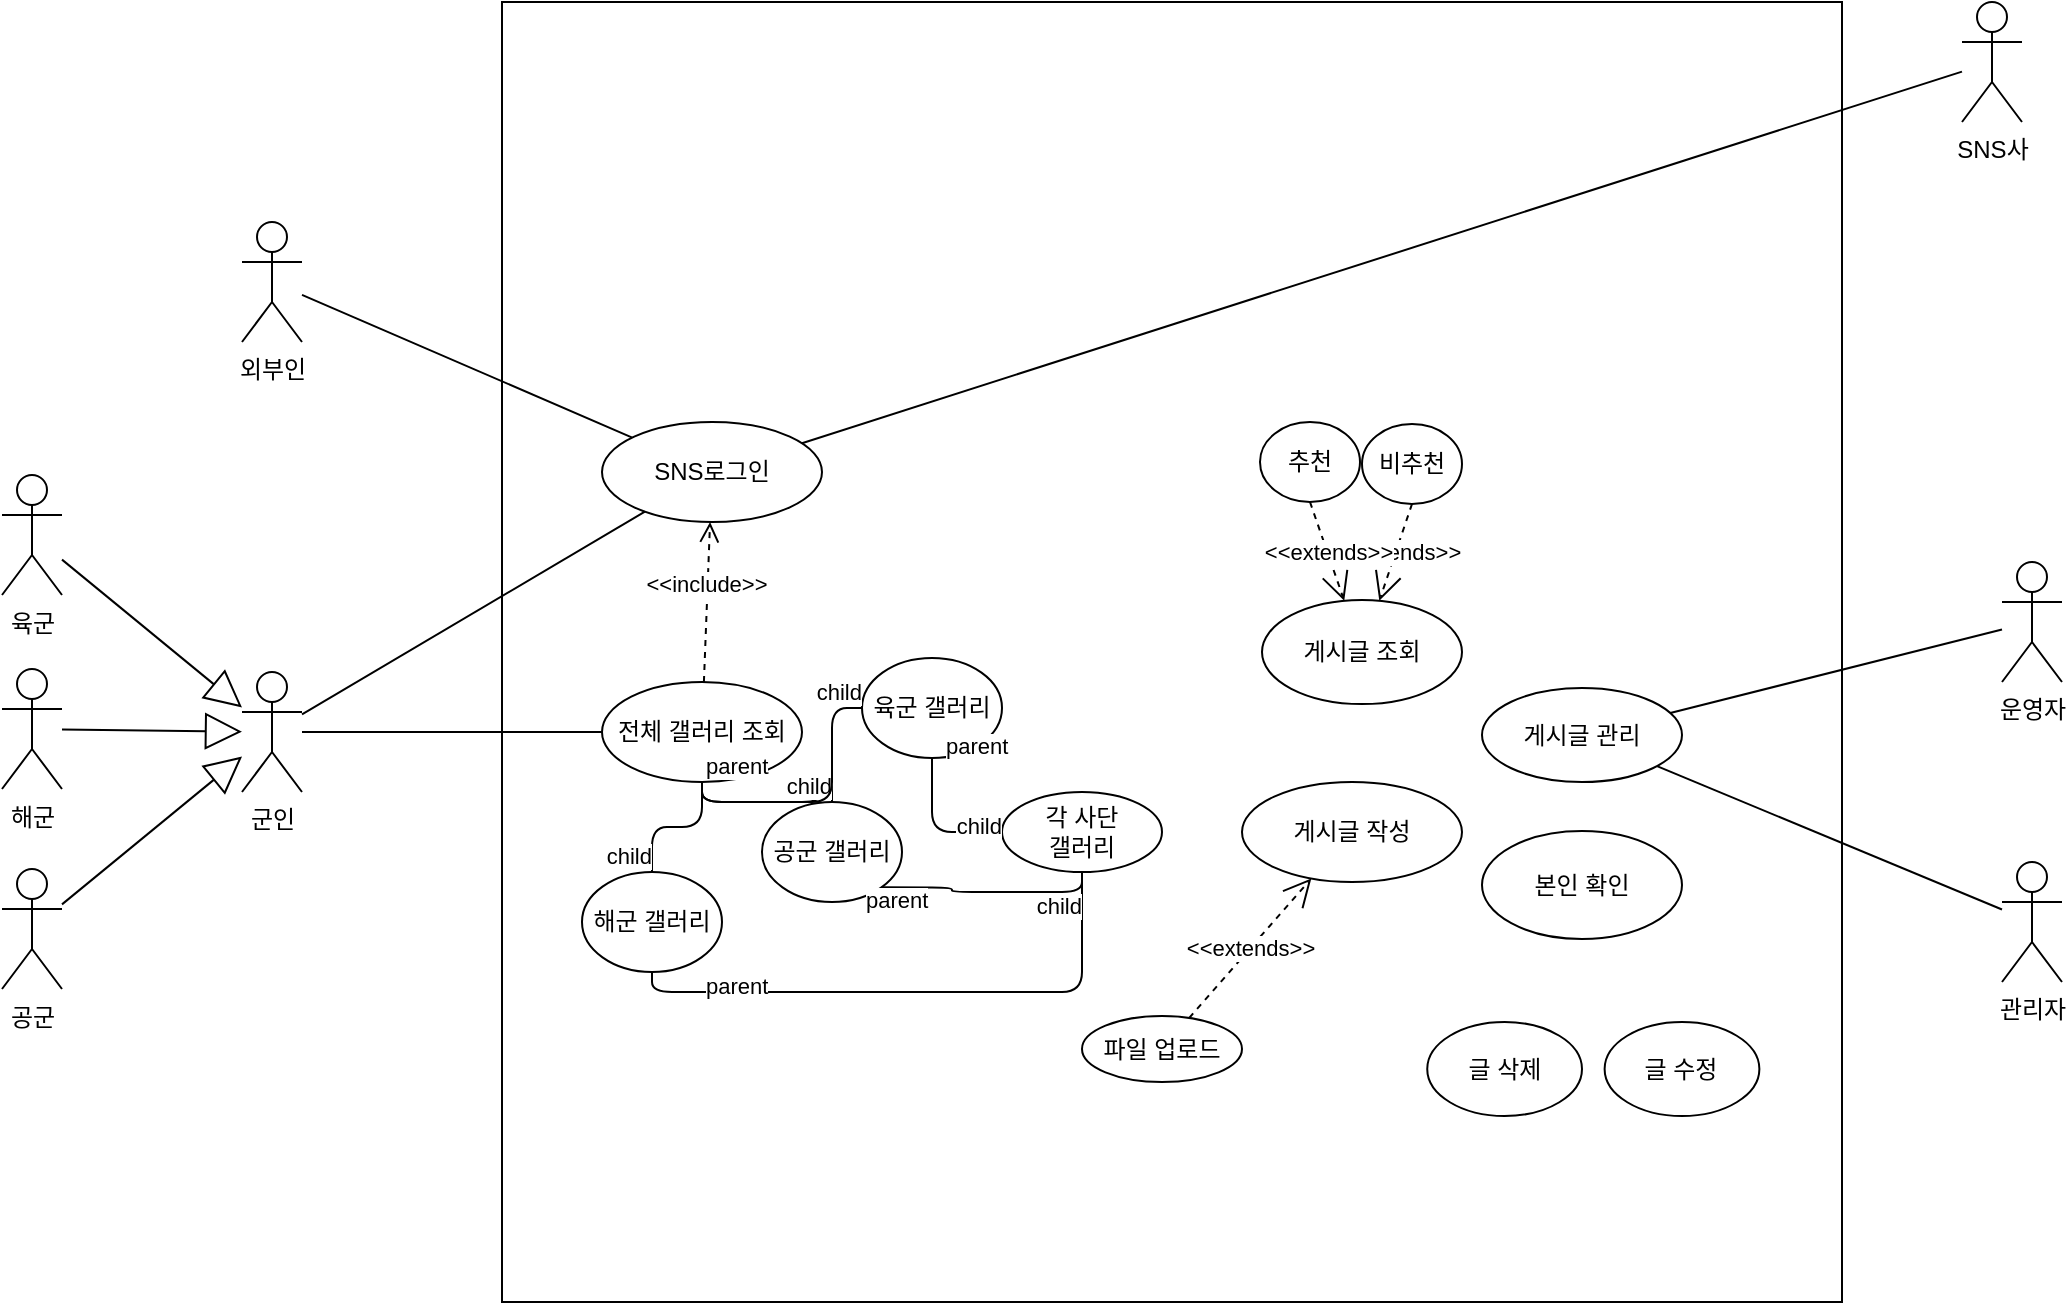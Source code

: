 <mxfile version="14.7.3" type="device"><diagram id="fEvN27BBxN914yhhuJxu" name="Page-1"><mxGraphModel dx="1422" dy="762" grid="1" gridSize="10" guides="1" tooltips="1" connect="1" arrows="1" fold="1" page="1" pageScale="1" pageWidth="1169" pageHeight="826" background="none" math="0" shadow="0"><root><mxCell id="0"/><mxCell id="1" parent="0"/><mxCell id="TE5PAtSEj2gvA7fI9ttA-41" value="군인" style="shape=umlActor;verticalLabelPosition=bottom;verticalAlign=top;html=1;outlineConnect=0;" parent="1" vertex="1"><mxGeometry x="180" y="395" width="30" height="60" as="geometry"/></mxCell><mxCell id="TE5PAtSEj2gvA7fI9ttA-46" value="해군" style="shape=umlActor;verticalLabelPosition=bottom;verticalAlign=top;html=1;outlineConnect=0;" parent="1" vertex="1"><mxGeometry x="60" y="393.5" width="30" height="60" as="geometry"/></mxCell><mxCell id="TE5PAtSEj2gvA7fI9ttA-48" value="공군" style="shape=umlActor;verticalLabelPosition=bottom;verticalAlign=top;html=1;outlineConnect=0;" parent="1" vertex="1"><mxGeometry x="60" y="493.5" width="30" height="60" as="geometry"/></mxCell><mxCell id="TE5PAtSEj2gvA7fI9ttA-50" value="육군&lt;br&gt;" style="shape=umlActor;verticalLabelPosition=bottom;verticalAlign=top;html=1;outlineConnect=0;" parent="1" vertex="1"><mxGeometry x="60" y="296.5" width="30" height="60" as="geometry"/></mxCell><mxCell id="TE5PAtSEj2gvA7fI9ttA-66" value="" style="rounded=0;whiteSpace=wrap;html=1;" parent="1" vertex="1"><mxGeometry x="310" y="60" width="670" height="650" as="geometry"/></mxCell><mxCell id="TE5PAtSEj2gvA7fI9ttA-67" value="SNS로그인" style="ellipse;whiteSpace=wrap;html=1;" parent="1" vertex="1"><mxGeometry x="360" y="270" width="110" height="50" as="geometry"/></mxCell><mxCell id="TE5PAtSEj2gvA7fI9ttA-68" value="게시글 작성" style="ellipse;whiteSpace=wrap;html=1;" parent="1" vertex="1"><mxGeometry x="680" y="450" width="110" height="50" as="geometry"/></mxCell><mxCell id="TE5PAtSEj2gvA7fI9ttA-69" value="파일 업로드" style="ellipse;whiteSpace=wrap;html=1;" parent="1" vertex="1"><mxGeometry x="600" y="567" width="80" height="33" as="geometry"/></mxCell><mxCell id="TE5PAtSEj2gvA7fI9ttA-82" value="" style="endArrow=block;endSize=16;endFill=0;html=1;" parent="1" source="TE5PAtSEj2gvA7fI9ttA-50" target="TE5PAtSEj2gvA7fI9ttA-41" edge="1"><mxGeometry width="160" relative="1" as="geometry"><mxPoint x="100" y="615" as="sourcePoint"/><mxPoint x="260" y="615" as="targetPoint"/></mxGeometry></mxCell><mxCell id="TE5PAtSEj2gvA7fI9ttA-83" value="" style="endArrow=block;endSize=16;endFill=0;html=1;" parent="1" source="TE5PAtSEj2gvA7fI9ttA-48" target="TE5PAtSEj2gvA7fI9ttA-41" edge="1"><mxGeometry width="160" relative="1" as="geometry"><mxPoint x="550" y="465" as="sourcePoint"/><mxPoint x="710" y="465" as="targetPoint"/></mxGeometry></mxCell><mxCell id="TE5PAtSEj2gvA7fI9ttA-84" value="" style="endArrow=block;endSize=16;endFill=0;html=1;" parent="1" source="TE5PAtSEj2gvA7fI9ttA-46" target="TE5PAtSEj2gvA7fI9ttA-41" edge="1"><mxGeometry width="160" relative="1" as="geometry"><mxPoint x="20" y="625" as="sourcePoint"/><mxPoint x="180" y="625" as="targetPoint"/></mxGeometry></mxCell><mxCell id="TE5PAtSEj2gvA7fI9ttA-95" value="" style="endArrow=none;html=1;" parent="1" source="TE5PAtSEj2gvA7fI9ttA-41" target="TE5PAtSEj2gvA7fI9ttA-67" edge="1"><mxGeometry width="50" height="50" relative="1" as="geometry"><mxPoint x="550" y="410" as="sourcePoint"/><mxPoint x="600" y="360" as="targetPoint"/></mxGeometry></mxCell><mxCell id="TE5PAtSEj2gvA7fI9ttA-96" value="SNS사" style="shape=umlActor;verticalLabelPosition=bottom;verticalAlign=top;html=1;outlineConnect=0;" parent="1" vertex="1"><mxGeometry x="1040" y="60" width="30" height="60" as="geometry"/></mxCell><mxCell id="TE5PAtSEj2gvA7fI9ttA-97" value="" style="endArrow=none;html=1;" parent="1" source="TE5PAtSEj2gvA7fI9ttA-67" target="TE5PAtSEj2gvA7fI9ttA-96" edge="1"><mxGeometry width="50" height="50" relative="1" as="geometry"><mxPoint x="530" y="410" as="sourcePoint"/><mxPoint x="580" y="360" as="targetPoint"/></mxGeometry></mxCell><mxCell id="TE5PAtSEj2gvA7fI9ttA-99" value="관리자" style="shape=umlActor;verticalLabelPosition=bottom;verticalAlign=top;html=1;" parent="1" vertex="1"><mxGeometry x="1060" y="490" width="30" height="60" as="geometry"/></mxCell><mxCell id="TE5PAtSEj2gvA7fI9ttA-100" value="운영자" style="shape=umlActor;verticalLabelPosition=bottom;verticalAlign=top;html=1;" parent="1" vertex="1"><mxGeometry x="1060" y="340" width="30" height="60" as="geometry"/></mxCell><mxCell id="TE5PAtSEj2gvA7fI9ttA-101" value="추천" style="ellipse;whiteSpace=wrap;html=1;" parent="1" vertex="1"><mxGeometry x="689" y="270" width="50" height="40" as="geometry"/></mxCell><mxCell id="TE5PAtSEj2gvA7fI9ttA-102" value="비추천" style="ellipse;whiteSpace=wrap;html=1;" parent="1" vertex="1"><mxGeometry x="740" y="271" width="50" height="40" as="geometry"/></mxCell><mxCell id="TE5PAtSEj2gvA7fI9ttA-108" value="게시글 조회" style="ellipse;whiteSpace=wrap;html=1;" parent="1" vertex="1"><mxGeometry x="690" y="359" width="100" height="52" as="geometry"/></mxCell><mxCell id="TE5PAtSEj2gvA7fI9ttA-112" value="전체 갤러리 조회" style="ellipse;whiteSpace=wrap;html=1;" parent="1" vertex="1"><mxGeometry x="360" y="400" width="100" height="50" as="geometry"/></mxCell><mxCell id="TE5PAtSEj2gvA7fI9ttA-113" value="육군 갤러리" style="ellipse;whiteSpace=wrap;html=1;" parent="1" vertex="1"><mxGeometry x="490" y="388" width="70" height="50" as="geometry"/></mxCell><mxCell id="TE5PAtSEj2gvA7fI9ttA-114" value="공군 갤러리" style="ellipse;whiteSpace=wrap;html=1;" parent="1" vertex="1"><mxGeometry x="440" y="460" width="70" height="50" as="geometry"/></mxCell><mxCell id="TE5PAtSEj2gvA7fI9ttA-115" value="해군 갤러리" style="ellipse;whiteSpace=wrap;html=1;" parent="1" vertex="1"><mxGeometry x="350" y="495" width="70" height="50" as="geometry"/></mxCell><mxCell id="TE5PAtSEj2gvA7fI9ttA-117" value="각 사단&lt;br&gt;갤러리" style="ellipse;whiteSpace=wrap;html=1;" parent="1" vertex="1"><mxGeometry x="560" y="455" width="80" height="40" as="geometry"/></mxCell><mxCell id="TE5PAtSEj2gvA7fI9ttA-121" value="" style="endArrow=none;html=1;" parent="1" source="TE5PAtSEj2gvA7fI9ttA-41" target="TE5PAtSEj2gvA7fI9ttA-112" edge="1"><mxGeometry width="50" height="50" relative="1" as="geometry"><mxPoint x="200" y="488.68" as="sourcePoint"/><mxPoint x="381.003" y="472.752" as="targetPoint"/></mxGeometry></mxCell><mxCell id="TE5PAtSEj2gvA7fI9ttA-126" value="외부인" style="shape=umlActor;verticalLabelPosition=bottom;verticalAlign=top;html=1;" parent="1" vertex="1"><mxGeometry x="180" y="170" width="30" height="60" as="geometry"/></mxCell><mxCell id="TE5PAtSEj2gvA7fI9ttA-129" value="" style="endArrow=none;html=1;" parent="1" source="TE5PAtSEj2gvA7fI9ttA-126" target="TE5PAtSEj2gvA7fI9ttA-67" edge="1"><mxGeometry width="50" height="50" relative="1" as="geometry"><mxPoint x="180" y="460.481" as="sourcePoint"/><mxPoint x="392.974" y="325.324" as="targetPoint"/></mxGeometry></mxCell><mxCell id="TE5PAtSEj2gvA7fI9ttA-133" value="게시글 관리" style="ellipse;whiteSpace=wrap;html=1;" parent="1" vertex="1"><mxGeometry x="800" y="403" width="100" height="47" as="geometry"/></mxCell><mxCell id="TE5PAtSEj2gvA7fI9ttA-134" value="본인 확인" style="ellipse;whiteSpace=wrap;html=1;" parent="1" vertex="1"><mxGeometry x="800" y="474.5" width="100" height="54" as="geometry"/></mxCell><mxCell id="TE5PAtSEj2gvA7fI9ttA-135" value="" style="endArrow=none;html=1;" parent="1" source="TE5PAtSEj2gvA7fI9ttA-133" target="TE5PAtSEj2gvA7fI9ttA-99" edge="1"><mxGeometry width="50" height="50" relative="1" as="geometry"><mxPoint x="550" y="683.712" as="sourcePoint"/><mxPoint x="927" y="588.5" as="targetPoint"/></mxGeometry></mxCell><mxCell id="TE5PAtSEj2gvA7fI9ttA-136" value="" style="endArrow=none;html=1;" parent="1" source="TE5PAtSEj2gvA7fI9ttA-133" target="TE5PAtSEj2gvA7fI9ttA-100" edge="1"><mxGeometry width="50" height="50" relative="1" as="geometry"><mxPoint x="944.278" y="463.153" as="sourcePoint"/><mxPoint x="1070" y="522.884" as="targetPoint"/></mxGeometry></mxCell><mxCell id="TE5PAtSEj2gvA7fI9ttA-140" value="글 삭제" style="ellipse;whiteSpace=wrap;html=1;" parent="1" vertex="1"><mxGeometry x="772.62" y="570" width="77.38" height="47" as="geometry"/></mxCell><mxCell id="TE5PAtSEj2gvA7fI9ttA-141" value="글 수정" style="ellipse;whiteSpace=wrap;html=1;" parent="1" vertex="1"><mxGeometry x="861.31" y="570" width="77.38" height="47" as="geometry"/></mxCell><mxCell id="TE5PAtSEj2gvA7fI9ttA-143" value="&amp;lt;&amp;lt;include&amp;gt;&amp;gt;" style="html=1;verticalAlign=bottom;endArrow=open;dashed=1;endSize=8;" parent="1" source="TE5PAtSEj2gvA7fI9ttA-112" target="TE5PAtSEj2gvA7fI9ttA-67" edge="1"><mxGeometry relative="1" as="geometry"><mxPoint x="620" y="390" as="sourcePoint"/><mxPoint x="540" y="390" as="targetPoint"/></mxGeometry></mxCell><mxCell id="TE5PAtSEj2gvA7fI9ttA-144" value="" style="endArrow=none;html=1;edgeStyle=orthogonalEdgeStyle;" parent="1" source="TE5PAtSEj2gvA7fI9ttA-112" target="TE5PAtSEj2gvA7fI9ttA-114" edge="1"><mxGeometry relative="1" as="geometry"><mxPoint x="500" y="390" as="sourcePoint"/><mxPoint x="660" y="390" as="targetPoint"/></mxGeometry></mxCell><mxCell id="TE5PAtSEj2gvA7fI9ttA-145" value="parent" style="edgeLabel;resizable=0;html=1;align=left;verticalAlign=bottom;" parent="TE5PAtSEj2gvA7fI9ttA-144" connectable="0" vertex="1"><mxGeometry x="-1" relative="1" as="geometry"/></mxCell><mxCell id="TE5PAtSEj2gvA7fI9ttA-146" value="child" style="edgeLabel;resizable=0;html=1;align=right;verticalAlign=bottom;" parent="TE5PAtSEj2gvA7fI9ttA-144" connectable="0" vertex="1"><mxGeometry x="1" relative="1" as="geometry"/></mxCell><mxCell id="TE5PAtSEj2gvA7fI9ttA-147" value="" style="endArrow=none;html=1;edgeStyle=orthogonalEdgeStyle;" parent="1" source="TE5PAtSEj2gvA7fI9ttA-112" target="TE5PAtSEj2gvA7fI9ttA-115" edge="1"><mxGeometry relative="1" as="geometry"><mxPoint x="180" y="581" as="sourcePoint"/><mxPoint x="485" y="470" as="targetPoint"/><Array as="points"/></mxGeometry></mxCell><mxCell id="TE5PAtSEj2gvA7fI9ttA-148" value="parent" style="edgeLabel;resizable=0;html=1;align=left;verticalAlign=bottom;" parent="TE5PAtSEj2gvA7fI9ttA-147" connectable="0" vertex="1"><mxGeometry x="-1" relative="1" as="geometry"/></mxCell><mxCell id="TE5PAtSEj2gvA7fI9ttA-149" value="child" style="edgeLabel;resizable=0;html=1;align=right;verticalAlign=bottom;" parent="TE5PAtSEj2gvA7fI9ttA-147" connectable="0" vertex="1"><mxGeometry x="1" relative="1" as="geometry"/></mxCell><mxCell id="TE5PAtSEj2gvA7fI9ttA-153" value="" style="endArrow=none;html=1;edgeStyle=orthogonalEdgeStyle;exitX=0.5;exitY=1;exitDx=0;exitDy=0;entryX=0;entryY=0.5;entryDx=0;entryDy=0;" parent="1" source="TE5PAtSEj2gvA7fI9ttA-112" target="TE5PAtSEj2gvA7fI9ttA-113" edge="1"><mxGeometry relative="1" as="geometry"><mxPoint x="340" y="580" as="sourcePoint"/><mxPoint x="90" y="770" as="targetPoint"/><Array as="points"/></mxGeometry></mxCell><mxCell id="TE5PAtSEj2gvA7fI9ttA-154" value="parent" style="edgeLabel;resizable=0;html=1;align=left;verticalAlign=bottom;" parent="TE5PAtSEj2gvA7fI9ttA-153" connectable="0" vertex="1"><mxGeometry x="-1" relative="1" as="geometry"/></mxCell><mxCell id="TE5PAtSEj2gvA7fI9ttA-155" value="child" style="edgeLabel;resizable=0;html=1;align=right;verticalAlign=bottom;" parent="TE5PAtSEj2gvA7fI9ttA-153" connectable="0" vertex="1"><mxGeometry x="1" relative="1" as="geometry"/></mxCell><mxCell id="TE5PAtSEj2gvA7fI9ttA-156" value="" style="endArrow=none;html=1;edgeStyle=orthogonalEdgeStyle;exitX=0.5;exitY=1;exitDx=0;exitDy=0;entryX=0.5;entryY=1;entryDx=0;entryDy=0;" parent="1" source="TE5PAtSEj2gvA7fI9ttA-115" target="TE5PAtSEj2gvA7fI9ttA-117" edge="1"><mxGeometry relative="1" as="geometry"><mxPoint x="380" y="610" as="sourcePoint"/><mxPoint x="100" y="860" as="targetPoint"/><Array as="points"/></mxGeometry></mxCell><mxCell id="TE5PAtSEj2gvA7fI9ttA-157" value="parent" style="edgeLabel;resizable=0;html=1;align=left;verticalAlign=bottom;" parent="TE5PAtSEj2gvA7fI9ttA-156" connectable="0" vertex="1"><mxGeometry x="-1" relative="1" as="geometry"><mxPoint x="25" y="15" as="offset"/></mxGeometry></mxCell><mxCell id="TE5PAtSEj2gvA7fI9ttA-158" value="child" style="edgeLabel;resizable=0;html=1;align=right;verticalAlign=bottom;" parent="TE5PAtSEj2gvA7fI9ttA-156" connectable="0" vertex="1"><mxGeometry x="1" relative="1" as="geometry"><mxPoint y="25" as="offset"/></mxGeometry></mxCell><mxCell id="TE5PAtSEj2gvA7fI9ttA-159" value="" style="endArrow=none;html=1;edgeStyle=orthogonalEdgeStyle;exitX=1;exitY=1;exitDx=0;exitDy=0;entryX=0.5;entryY=1;entryDx=0;entryDy=0;" parent="1" source="TE5PAtSEj2gvA7fI9ttA-114" target="TE5PAtSEj2gvA7fI9ttA-117" edge="1"><mxGeometry relative="1" as="geometry"><mxPoint x="220" y="760" as="sourcePoint"/><mxPoint x="420" y="760" as="targetPoint"/><Array as="points"/></mxGeometry></mxCell><mxCell id="TE5PAtSEj2gvA7fI9ttA-160" value="parent" style="edgeLabel;resizable=0;html=1;align=left;verticalAlign=bottom;" parent="TE5PAtSEj2gvA7fI9ttA-159" connectable="0" vertex="1"><mxGeometry x="-1" relative="1" as="geometry"><mxPoint x="-10" y="15" as="offset"/></mxGeometry></mxCell><mxCell id="TE5PAtSEj2gvA7fI9ttA-161" value="child" style="edgeLabel;resizable=0;html=1;align=right;verticalAlign=bottom;" parent="TE5PAtSEj2gvA7fI9ttA-159" connectable="0" vertex="1"><mxGeometry x="1" relative="1" as="geometry"><mxPoint y="25" as="offset"/></mxGeometry></mxCell><mxCell id="TE5PAtSEj2gvA7fI9ttA-162" value="" style="endArrow=none;html=1;edgeStyle=orthogonalEdgeStyle;entryX=0;entryY=0.5;entryDx=0;entryDy=0;" parent="1" source="TE5PAtSEj2gvA7fI9ttA-113" target="TE5PAtSEj2gvA7fI9ttA-117" edge="1"><mxGeometry relative="1" as="geometry"><mxPoint x="-10" y="720" as="sourcePoint"/><mxPoint x="205" y="670" as="targetPoint"/><Array as="points"/></mxGeometry></mxCell><mxCell id="TE5PAtSEj2gvA7fI9ttA-163" value="parent" style="edgeLabel;resizable=0;html=1;align=left;verticalAlign=bottom;" parent="TE5PAtSEj2gvA7fI9ttA-162" connectable="0" vertex="1"><mxGeometry x="-1" relative="1" as="geometry"><mxPoint x="5" y="2" as="offset"/></mxGeometry></mxCell><mxCell id="TE5PAtSEj2gvA7fI9ttA-164" value="child" style="edgeLabel;resizable=0;html=1;align=right;verticalAlign=bottom;" parent="TE5PAtSEj2gvA7fI9ttA-162" connectable="0" vertex="1"><mxGeometry x="1" relative="1" as="geometry"><mxPoint y="5" as="offset"/></mxGeometry></mxCell><mxCell id="TE5PAtSEj2gvA7fI9ttA-167" value="&amp;lt;&amp;lt;extends&amp;gt;&amp;gt;" style="endArrow=open;endSize=12;dashed=1;html=1;" parent="1" source="TE5PAtSEj2gvA7fI9ttA-69" target="TE5PAtSEj2gvA7fI9ttA-68" edge="1"><mxGeometry width="160" relative="1" as="geometry"><mxPoint x="500" y="400" as="sourcePoint"/><mxPoint x="660" y="400" as="targetPoint"/></mxGeometry></mxCell><mxCell id="TE5PAtSEj2gvA7fI9ttA-168" value="&amp;lt;&amp;lt;extends&amp;gt;&amp;gt;" style="endArrow=open;endSize=12;dashed=1;html=1;exitX=0.5;exitY=1;exitDx=0;exitDy=0;" parent="1" source="TE5PAtSEj2gvA7fI9ttA-102" target="TE5PAtSEj2gvA7fI9ttA-108" edge="1"><mxGeometry width="160" relative="1" as="geometry"><mxPoint x="663.519" y="577.971" as="sourcePoint"/><mxPoint x="724.581" y="508.213" as="targetPoint"/></mxGeometry></mxCell><mxCell id="TE5PAtSEj2gvA7fI9ttA-169" value="&amp;lt;&amp;lt;extends&amp;gt;&amp;gt;" style="endArrow=open;endSize=12;dashed=1;html=1;exitX=0.5;exitY=1;exitDx=0;exitDy=0;" parent="1" source="TE5PAtSEj2gvA7fI9ttA-101" target="TE5PAtSEj2gvA7fI9ttA-108" edge="1"><mxGeometry width="160" relative="1" as="geometry"><mxPoint x="673.519" y="587.971" as="sourcePoint"/><mxPoint x="734.581" y="518.213" as="targetPoint"/></mxGeometry></mxCell></root></mxGraphModel></diagram></mxfile>